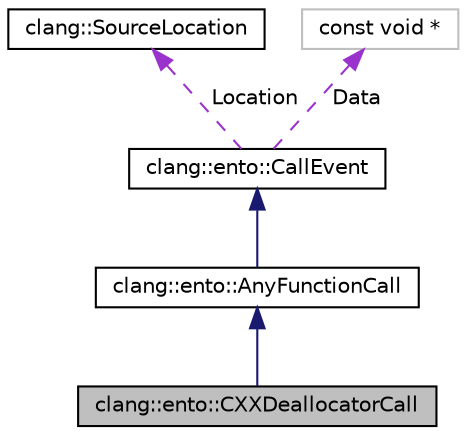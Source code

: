 digraph "clang::ento::CXXDeallocatorCall"
{
 // LATEX_PDF_SIZE
  bgcolor="transparent";
  edge [fontname="Helvetica",fontsize="10",labelfontname="Helvetica",labelfontsize="10"];
  node [fontname="Helvetica",fontsize="10",shape=record];
  Node1 [label="clang::ento::CXXDeallocatorCall",height=0.2,width=0.4,color="black", fillcolor="grey75", style="filled", fontcolor="black",tooltip="Represents the memory deallocation call in a C++ delete-expression."];
  Node2 -> Node1 [dir="back",color="midnightblue",fontsize="10",style="solid",fontname="Helvetica"];
  Node2 [label="clang::ento::AnyFunctionCall",height=0.2,width=0.4,color="black",URL="$classclang_1_1ento_1_1AnyFunctionCall.html",tooltip="Represents a call to any sort of function that might have a FunctionDecl."];
  Node3 -> Node2 [dir="back",color="midnightblue",fontsize="10",style="solid",fontname="Helvetica"];
  Node3 [label="clang::ento::CallEvent",height=0.2,width=0.4,color="black",URL="$classclang_1_1ento_1_1CallEvent.html",tooltip="Represents an abstract call to a function or method along a particular path."];
  Node4 -> Node3 [dir="back",color="darkorchid3",fontsize="10",style="dashed",label=" Location" ,fontname="Helvetica"];
  Node4 [label="clang::SourceLocation",height=0.2,width=0.4,color="black",URL="$classclang_1_1SourceLocation.html",tooltip="Encodes a location in the source."];
  Node5 -> Node3 [dir="back",color="darkorchid3",fontsize="10",style="dashed",label=" Data" ,fontname="Helvetica"];
  Node5 [label="const void *",height=0.2,width=0.4,color="grey75",tooltip=" "];
}
